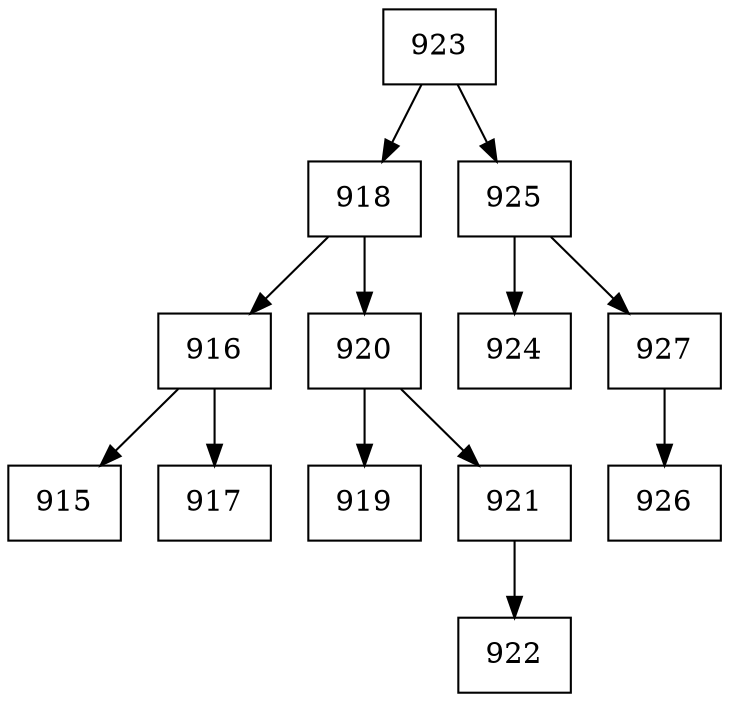 digraph grafico{
rankdir=UD 
node[shape=box] 
concentrate=true 
nodo923[ shape=record, label ="923"];
nodo918[ shape=record, label ="918"];
nodo916[ shape=record, label ="916"];
nodo915[ shape=record, label ="915"];
nodo916->nodo915
nodo917[ shape=record, label ="917"];
nodo916->nodo917
nodo918->nodo916
nodo920[ shape=record, label ="920"];
nodo919[ shape=record, label ="919"];
nodo920->nodo919
nodo921[ shape=record, label ="921"];
nodo922[ shape=record, label ="922"];
nodo921->nodo922
nodo920->nodo921
nodo918->nodo920
nodo923->nodo918
nodo925[ shape=record, label ="925"];
nodo924[ shape=record, label ="924"];
nodo925->nodo924
nodo927[ shape=record, label ="927"];
nodo926[ shape=record, label ="926"];
nodo927->nodo926
nodo925->nodo927
nodo923->nodo925
}
